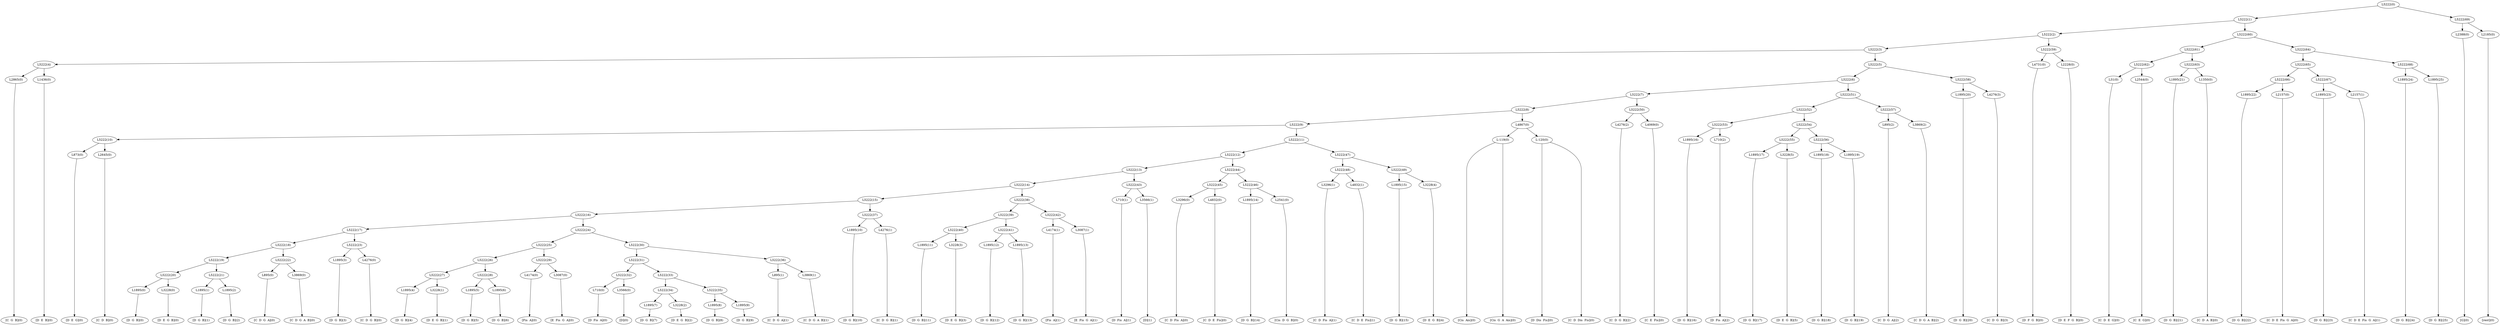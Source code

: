 digraph sample{
"L2865(0)"->"[C  G  B](0)"
"L1436(0)"->"[D  E  B](0)"
"L5222(4)"->"L2865(0)"
"L5222(4)"->"L1436(0)"
"L873(0)"->"[D  E  G](0)"
"L2645(0)"->"[C  D  B](0)"
"L5222(10)"->"L873(0)"
"L5222(10)"->"L2645(0)"
"L1895(0)"->"[D  G  B](0)"
"L3228(0)"->"[D  E  G  B](0)"
"L5222(20)"->"L1895(0)"
"L5222(20)"->"L3228(0)"
"L1895(1)"->"[D  G  B](1)"
"L1895(2)"->"[D  G  B](2)"
"L5222(21)"->"L1895(1)"
"L5222(21)"->"L1895(2)"
"L5222(19)"->"L5222(20)"
"L5222(19)"->"L5222(21)"
"L895(0)"->"[C  D  G  A](0)"
"L3869(0)"->"[C  D  G  A  B](0)"
"L5222(22)"->"L895(0)"
"L5222(22)"->"L3869(0)"
"L5222(18)"->"L5222(19)"
"L5222(18)"->"L5222(22)"
"L1895(3)"->"[D  G  B](3)"
"L4276(0)"->"[C  D  G  B](0)"
"L5222(23)"->"L1895(3)"
"L5222(23)"->"L4276(0)"
"L5222(17)"->"L5222(18)"
"L5222(17)"->"L5222(23)"
"L1895(4)"->"[D  G  B](4)"
"L3228(1)"->"[D  E  G  B](1)"
"L5222(27)"->"L1895(4)"
"L5222(27)"->"L3228(1)"
"L1895(5)"->"[D  G  B](5)"
"L1895(6)"->"[D  G  B](6)"
"L5222(28)"->"L1895(5)"
"L5222(28)"->"L1895(6)"
"L5222(26)"->"L5222(27)"
"L5222(26)"->"L5222(28)"
"L4174(0)"->"[Fis  A](0)"
"L3087(0)"->"[E  Fis  G  A](0)"
"L5222(29)"->"L4174(0)"
"L5222(29)"->"L3087(0)"
"L5222(25)"->"L5222(26)"
"L5222(25)"->"L5222(29)"
"L710(0)"->"[D  Fis  A](0)"
"L3566(0)"->"[D](0)"
"L5222(32)"->"L710(0)"
"L5222(32)"->"L3566(0)"
"L1895(7)"->"[D  G  B](7)"
"L3228(2)"->"[D  E  G  B](2)"
"L5222(34)"->"L1895(7)"
"L5222(34)"->"L3228(2)"
"L1895(8)"->"[D  G  B](8)"
"L1895(9)"->"[D  G  B](9)"
"L5222(35)"->"L1895(8)"
"L5222(35)"->"L1895(9)"
"L5222(33)"->"L5222(34)"
"L5222(33)"->"L5222(35)"
"L5222(31)"->"L5222(32)"
"L5222(31)"->"L5222(33)"
"L895(1)"->"[C  D  G  A](1)"
"L3869(1)"->"[C  D  G  A  B](1)"
"L5222(36)"->"L895(1)"
"L5222(36)"->"L3869(1)"
"L5222(30)"->"L5222(31)"
"L5222(30)"->"L5222(36)"
"L5222(24)"->"L5222(25)"
"L5222(24)"->"L5222(30)"
"L5222(16)"->"L5222(17)"
"L5222(16)"->"L5222(24)"
"L1895(10)"->"[D  G  B](10)"
"L4276(1)"->"[C  D  G  B](1)"
"L5222(37)"->"L1895(10)"
"L5222(37)"->"L4276(1)"
"L5222(15)"->"L5222(16)"
"L5222(15)"->"L5222(37)"
"L1895(11)"->"[D  G  B](11)"
"L3228(3)"->"[D  E  G  B](3)"
"L5222(40)"->"L1895(11)"
"L5222(40)"->"L3228(3)"
"L1895(12)"->"[D  G  B](12)"
"L1895(13)"->"[D  G  B](13)"
"L5222(41)"->"L1895(12)"
"L5222(41)"->"L1895(13)"
"L5222(39)"->"L5222(40)"
"L5222(39)"->"L5222(41)"
"L4174(1)"->"[Fis  A](1)"
"L3087(1)"->"[E  Fis  G  A](1)"
"L5222(42)"->"L4174(1)"
"L5222(42)"->"L3087(1)"
"L5222(38)"->"L5222(39)"
"L5222(38)"->"L5222(42)"
"L5222(14)"->"L5222(15)"
"L5222(14)"->"L5222(38)"
"L710(1)"->"[D  Fis  A](1)"
"L3566(1)"->"[D](1)"
"L5222(43)"->"L710(1)"
"L5222(43)"->"L3566(1)"
"L5222(13)"->"L5222(14)"
"L5222(13)"->"L5222(43)"
"L3296(0)"->"[C  D  Fis  A](0)"
"L4832(0)"->"[C  D  E  Fis](0)"
"L5222(45)"->"L3296(0)"
"L5222(45)"->"L4832(0)"
"L1895(14)"->"[D  G  B](14)"
"L2541(0)"->"[Cis  D  G  B](0)"
"L5222(46)"->"L1895(14)"
"L5222(46)"->"L2541(0)"
"L5222(44)"->"L5222(45)"
"L5222(44)"->"L5222(46)"
"L5222(12)"->"L5222(13)"
"L5222(12)"->"L5222(44)"
"L3296(1)"->"[C  D  Fis  A](1)"
"L4832(1)"->"[C  D  E  Fis](1)"
"L5222(48)"->"L3296(1)"
"L5222(48)"->"L4832(1)"
"L1895(15)"->"[D  G  B](15)"
"L3228(4)"->"[D  E  G  B](4)"
"L5222(49)"->"L1895(15)"
"L5222(49)"->"L3228(4)"
"L5222(47)"->"L5222(48)"
"L5222(47)"->"L5222(49)"
"L5222(11)"->"L5222(12)"
"L5222(11)"->"L5222(47)"
"L5222(9)"->"L5222(10)"
"L5222(9)"->"L5222(11)"
"L-119(0)"->"[Cis  Ais](0)"
"L-119(0)"->"[Cis  G  A  Ais](0)"
"L-120(0)"->"[D  Dis  Fis](0)"
"L-120(0)"->"[C  D  Dis  Fis](0)"
"L4867(0)"->"L-119(0)"
"L4867(0)"->"L-120(0)"
"L5222(8)"->"L5222(9)"
"L5222(8)"->"L4867(0)"
"L4276(2)"->"[C  D  G  B](2)"
"L4069(0)"->"[C  E  Fis](0)"
"L5222(50)"->"L4276(2)"
"L5222(50)"->"L4069(0)"
"L5222(7)"->"L5222(8)"
"L5222(7)"->"L5222(50)"
"L1895(16)"->"[D  G  B](16)"
"L710(2)"->"[D  Fis  A](2)"
"L5222(53)"->"L1895(16)"
"L5222(53)"->"L710(2)"
"L1895(17)"->"[D  G  B](17)"
"L3228(5)"->"[D  E  G  B](5)"
"L5222(55)"->"L1895(17)"
"L5222(55)"->"L3228(5)"
"L1895(18)"->"[D  G  B](18)"
"L1895(19)"->"[D  G  B](19)"
"L5222(56)"->"L1895(18)"
"L5222(56)"->"L1895(19)"
"L5222(54)"->"L5222(55)"
"L5222(54)"->"L5222(56)"
"L5222(52)"->"L5222(53)"
"L5222(52)"->"L5222(54)"
"L895(2)"->"[C  D  G  A](2)"
"L3869(2)"->"[C  D  G  A  B](2)"
"L5222(57)"->"L895(2)"
"L5222(57)"->"L3869(2)"
"L5222(51)"->"L5222(52)"
"L5222(51)"->"L5222(57)"
"L5222(6)"->"L5222(7)"
"L5222(6)"->"L5222(51)"
"L1895(20)"->"[D  G  B](20)"
"L4276(3)"->"[C  D  G  B](3)"
"L5222(58)"->"L1895(20)"
"L5222(58)"->"L4276(3)"
"L5222(5)"->"L5222(6)"
"L5222(5)"->"L5222(58)"
"L5222(3)"->"L5222(4)"
"L5222(3)"->"L5222(5)"
"L4731(0)"->"[D  F  G  B](0)"
"L2228(0)"->"[D  E  F  G  B](0)"
"L5222(59)"->"L4731(0)"
"L5222(59)"->"L2228(0)"
"L5222(2)"->"L5222(3)"
"L5222(2)"->"L5222(59)"
"L31(0)"->"[C  D  E  G](0)"
"L2544(0)"->"[C  E  G](0)"
"L5222(62)"->"L31(0)"
"L5222(62)"->"L2544(0)"
"L1895(21)"->"[D  G  B](21)"
"L1350(0)"->"[C  D  A  B](0)"
"L5222(63)"->"L1895(21)"
"L5222(63)"->"L1350(0)"
"L5222(61)"->"L5222(62)"
"L5222(61)"->"L5222(63)"
"L1895(22)"->"[D  G  B](22)"
"L2157(0)"->"[C  D  E  Fis  G  A](0)"
"L5222(66)"->"L1895(22)"
"L5222(66)"->"L2157(0)"
"L1895(23)"->"[D  G  B](23)"
"L2157(1)"->"[C  D  E  Fis  G  A](1)"
"L5222(67)"->"L1895(23)"
"L5222(67)"->"L2157(1)"
"L5222(65)"->"L5222(66)"
"L5222(65)"->"L5222(67)"
"L1895(24)"->"[D  G  B](24)"
"L1895(25)"->"[D  G  B](25)"
"L5222(68)"->"L1895(24)"
"L5222(68)"->"L1895(25)"
"L5222(64)"->"L5222(65)"
"L5222(64)"->"L5222(68)"
"L5222(60)"->"L5222(61)"
"L5222(60)"->"L5222(64)"
"L5222(1)"->"L5222(2)"
"L5222(1)"->"L5222(60)"
"L2388(0)"->"[G](0)"
"L2185(0)"->"[rest](0)"
"L5222(69)"->"L2388(0)"
"L5222(69)"->"L2185(0)"
"L5222(0)"->"L5222(1)"
"L5222(0)"->"L5222(69)"
{rank = min; "L5222(0)"}
{rank = same; "L5222(1)"; "L5222(69)";}
{rank = same; "L5222(2)"; "L5222(60)"; "L2388(0)"; "L2185(0)";}
{rank = same; "L5222(3)"; "L5222(59)"; "L5222(61)"; "L5222(64)";}
{rank = same; "L5222(4)"; "L5222(5)"; "L4731(0)"; "L2228(0)"; "L5222(62)"; "L5222(63)"; "L5222(65)"; "L5222(68)";}
{rank = same; "L2865(0)"; "L1436(0)"; "L5222(6)"; "L5222(58)"; "L31(0)"; "L2544(0)"; "L1895(21)"; "L1350(0)"; "L5222(66)"; "L5222(67)"; "L1895(24)"; "L1895(25)";}
{rank = same; "L5222(7)"; "L5222(51)"; "L1895(20)"; "L4276(3)"; "L1895(22)"; "L2157(0)"; "L1895(23)"; "L2157(1)";}
{rank = same; "L5222(8)"; "L5222(50)"; "L5222(52)"; "L5222(57)";}
{rank = same; "L5222(9)"; "L4867(0)"; "L4276(2)"; "L4069(0)"; "L5222(53)"; "L5222(54)"; "L895(2)"; "L3869(2)";}
{rank = same; "L5222(10)"; "L5222(11)"; "L-119(0)"; "L-120(0)"; "L1895(16)"; "L710(2)"; "L5222(55)"; "L5222(56)";}
{rank = same; "L873(0)"; "L2645(0)"; "L5222(12)"; "L5222(47)"; "L1895(17)"; "L3228(5)"; "L1895(18)"; "L1895(19)";}
{rank = same; "L5222(13)"; "L5222(44)"; "L5222(48)"; "L5222(49)";}
{rank = same; "L5222(14)"; "L5222(43)"; "L5222(45)"; "L5222(46)"; "L3296(1)"; "L4832(1)"; "L1895(15)"; "L3228(4)";}
{rank = same; "L5222(15)"; "L5222(38)"; "L710(1)"; "L3566(1)"; "L3296(0)"; "L4832(0)"; "L1895(14)"; "L2541(0)";}
{rank = same; "L5222(16)"; "L5222(37)"; "L5222(39)"; "L5222(42)";}
{rank = same; "L5222(17)"; "L5222(24)"; "L1895(10)"; "L4276(1)"; "L5222(40)"; "L5222(41)"; "L4174(1)"; "L3087(1)";}
{rank = same; "L5222(18)"; "L5222(23)"; "L5222(25)"; "L5222(30)"; "L1895(11)"; "L3228(3)"; "L1895(12)"; "L1895(13)";}
{rank = same; "L5222(19)"; "L5222(22)"; "L1895(3)"; "L4276(0)"; "L5222(26)"; "L5222(29)"; "L5222(31)"; "L5222(36)";}
{rank = same; "L5222(20)"; "L5222(21)"; "L895(0)"; "L3869(0)"; "L5222(27)"; "L5222(28)"; "L4174(0)"; "L3087(0)"; "L5222(32)"; "L5222(33)"; "L895(1)"; "L3869(1)";}
{rank = same; "L1895(0)"; "L3228(0)"; "L1895(1)"; "L1895(2)"; "L1895(4)"; "L3228(1)"; "L1895(5)"; "L1895(6)"; "L710(0)"; "L3566(0)"; "L5222(34)"; "L5222(35)";}
{rank = same; "L1895(7)"; "L3228(2)"; "L1895(8)"; "L1895(9)";}
{rank = max; "[C  D  A  B](0)"; "[C  D  B](0)"; "[C  D  Dis  Fis](0)"; "[C  D  E  Fis  G  A](0)"; "[C  D  E  Fis  G  A](1)"; "[C  D  E  Fis](0)"; "[C  D  E  Fis](1)"; "[C  D  E  G](0)"; "[C  D  Fis  A](0)"; "[C  D  Fis  A](1)"; "[C  D  G  A  B](0)"; "[C  D  G  A  B](1)"; "[C  D  G  A  B](2)"; "[C  D  G  A](0)"; "[C  D  G  A](1)"; "[C  D  G  A](2)"; "[C  D  G  B](0)"; "[C  D  G  B](1)"; "[C  D  G  B](2)"; "[C  D  G  B](3)"; "[C  E  Fis](0)"; "[C  E  G](0)"; "[C  G  B](0)"; "[Cis  Ais](0)"; "[Cis  D  G  B](0)"; "[Cis  G  A  Ais](0)"; "[D  Dis  Fis](0)"; "[D  E  B](0)"; "[D  E  F  G  B](0)"; "[D  E  G  B](0)"; "[D  E  G  B](1)"; "[D  E  G  B](2)"; "[D  E  G  B](3)"; "[D  E  G  B](4)"; "[D  E  G  B](5)"; "[D  E  G](0)"; "[D  F  G  B](0)"; "[D  Fis  A](0)"; "[D  Fis  A](1)"; "[D  Fis  A](2)"; "[D  G  B](0)"; "[D  G  B](1)"; "[D  G  B](10)"; "[D  G  B](11)"; "[D  G  B](12)"; "[D  G  B](13)"; "[D  G  B](14)"; "[D  G  B](15)"; "[D  G  B](16)"; "[D  G  B](17)"; "[D  G  B](18)"; "[D  G  B](19)"; "[D  G  B](2)"; "[D  G  B](20)"; "[D  G  B](21)"; "[D  G  B](22)"; "[D  G  B](23)"; "[D  G  B](24)"; "[D  G  B](25)"; "[D  G  B](3)"; "[D  G  B](4)"; "[D  G  B](5)"; "[D  G  B](6)"; "[D  G  B](7)"; "[D  G  B](8)"; "[D  G  B](9)"; "[D](0)"; "[D](1)"; "[E  Fis  G  A](0)"; "[E  Fis  G  A](1)"; "[Fis  A](0)"; "[Fis  A](1)"; "[G](0)"; "[rest](0)";}
}